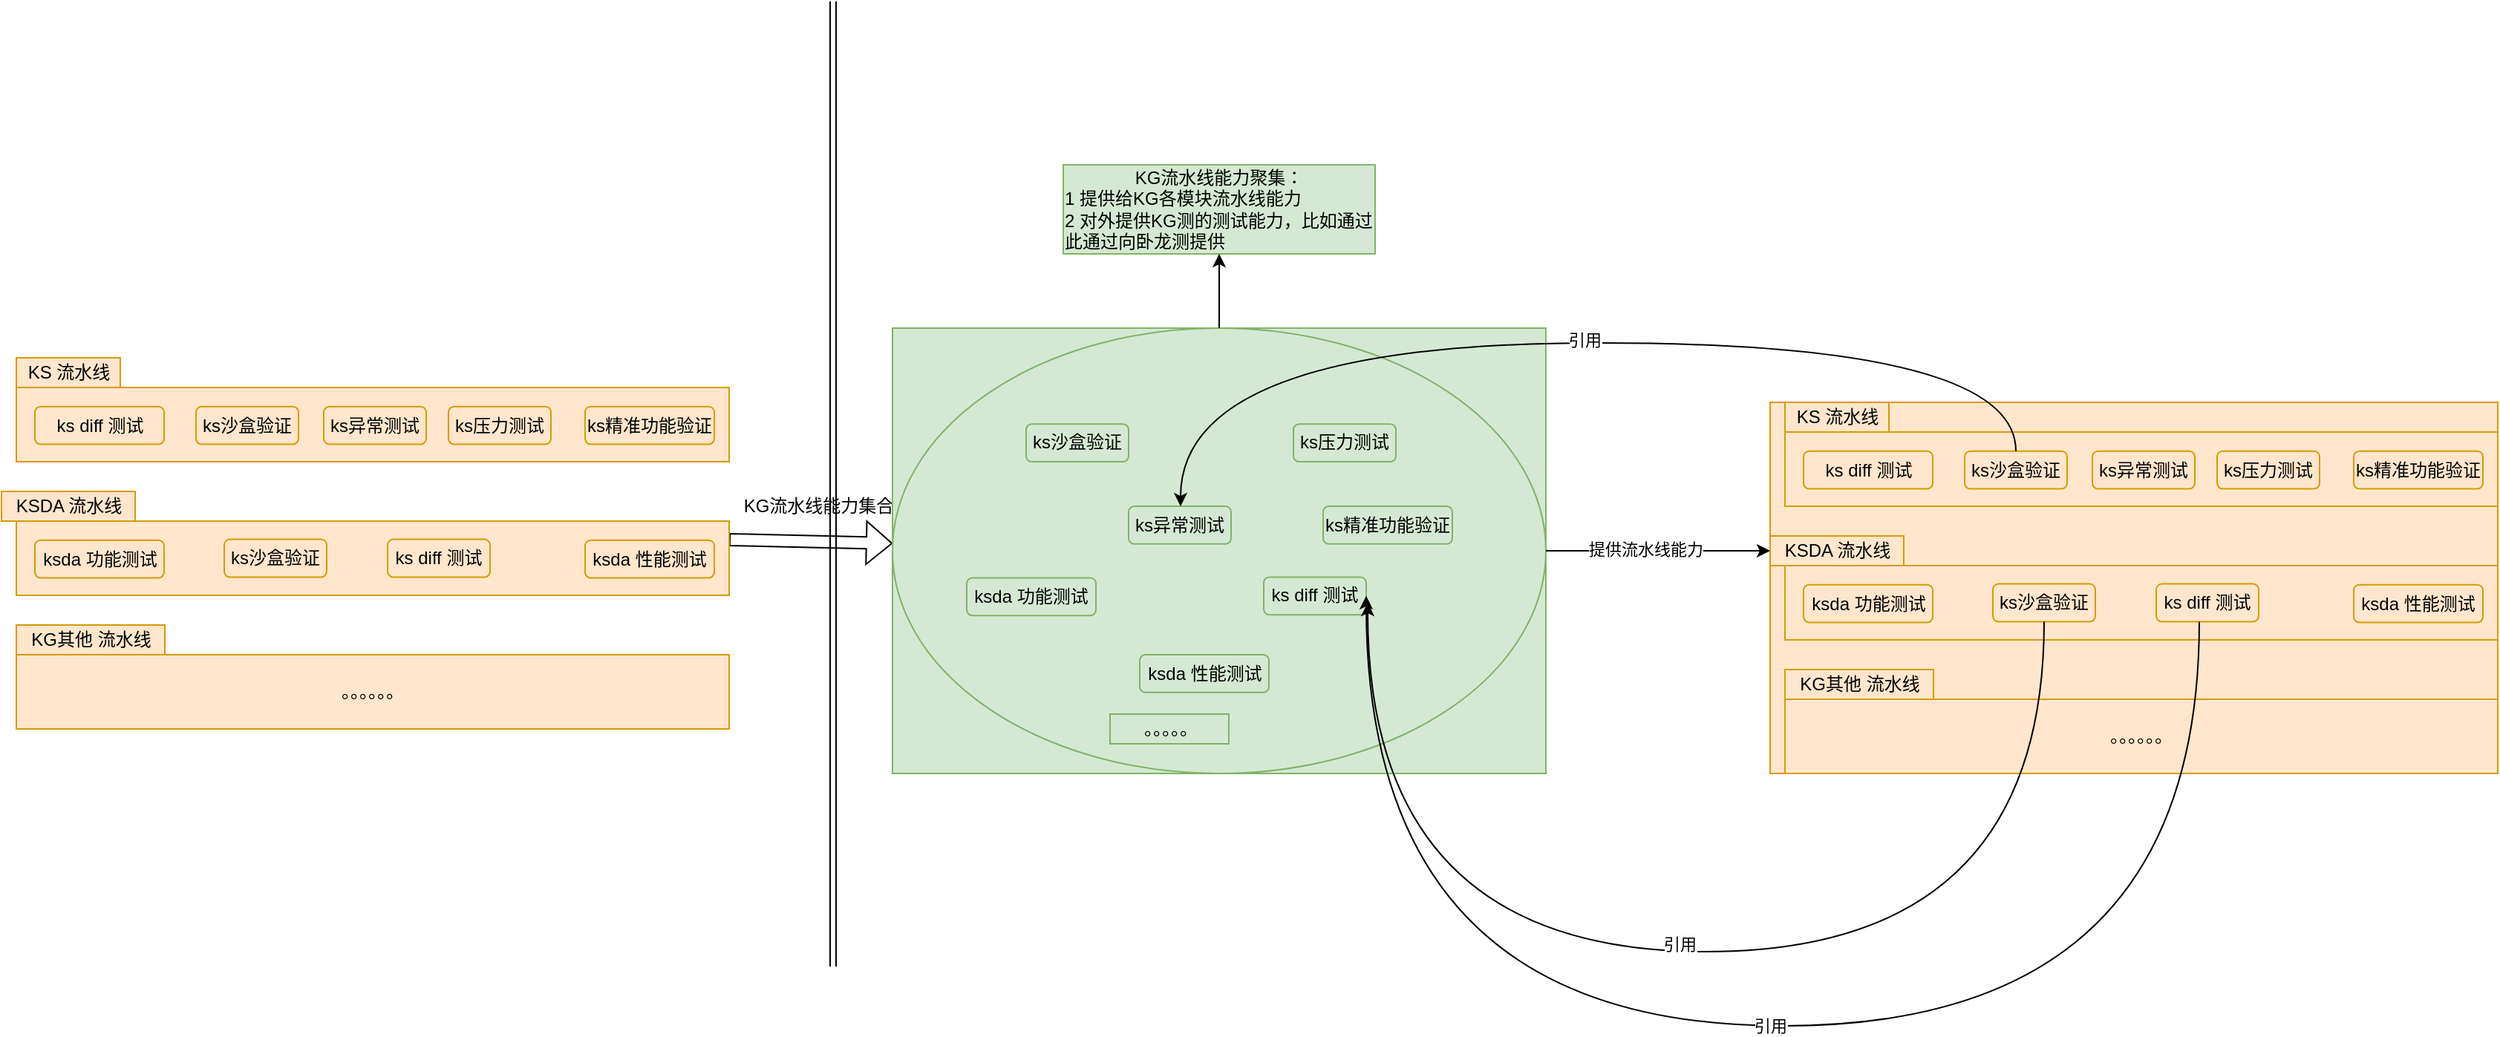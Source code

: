 <mxfile version="17.5.0" type="github">
  <diagram id="0w51vXMNxNr4oueCbIn2" name="Page-1">
    <mxGraphModel dx="1426" dy="737" grid="1" gridSize="10" guides="1" tooltips="1" connect="1" arrows="1" fold="1" page="1" pageScale="1" pageWidth="827" pageHeight="1169" math="0" shadow="0">
      <root>
        <mxCell id="0" />
        <mxCell id="1" parent="0" />
        <mxCell id="GgnKUjVVI10d0pknX_XY-32" value="。。。。。。" style="rounded=0;whiteSpace=wrap;html=1;fillColor=#ffe6cc;strokeColor=#d79b00;container=0;" vertex="1" parent="1">
          <mxGeometry x="60" y="470" width="480" height="50" as="geometry" />
        </mxCell>
        <mxCell id="GgnKUjVVI10d0pknX_XY-38" value="KG其他 流水线" style="text;html=1;align=center;verticalAlign=middle;resizable=0;points=[];autosize=1;strokeColor=#d79b00;fillColor=#ffe6cc;" vertex="1" parent="1">
          <mxGeometry x="60" y="450" width="100" height="20" as="geometry" />
        </mxCell>
        <mxCell id="GgnKUjVVI10d0pknX_XY-39" value="" style="shape=link;html=1;rounded=0;" edge="1" parent="1">
          <mxGeometry width="100" relative="1" as="geometry">
            <mxPoint x="610" y="30" as="sourcePoint" />
            <mxPoint x="610" y="680" as="targetPoint" />
          </mxGeometry>
        </mxCell>
        <mxCell id="GgnKUjVVI10d0pknX_XY-40" value="" style="shape=flexArrow;endArrow=classic;html=1;rounded=0;exitX=1;exitY=0.25;exitDx=0;exitDy=0;width=8;endSize=5.4;" edge="1" parent="1" source="GgnKUjVVI10d0pknX_XY-2" target="GgnKUjVVI10d0pknX_XY-41">
          <mxGeometry width="50" height="50" relative="1" as="geometry">
            <mxPoint x="560" y="394.5" as="sourcePoint" />
            <mxPoint x="690" y="394.5" as="targetPoint" />
          </mxGeometry>
        </mxCell>
        <mxCell id="GgnKUjVVI10d0pknX_XY-42" value="KG流水线能力集合" style="text;html=1;align=center;verticalAlign=middle;resizable=0;points=[];autosize=1;strokeColor=none;fillColor=none;" vertex="1" parent="1">
          <mxGeometry x="540" y="360" width="120" height="20" as="geometry" />
        </mxCell>
        <mxCell id="GgnKUjVVI10d0pknX_XY-2" value="" style="rounded=0;whiteSpace=wrap;html=1;fillColor=#ffe6cc;strokeColor=#d79b00;container=0;" vertex="1" parent="1">
          <mxGeometry x="60" y="380" width="480" height="50" as="geometry" />
        </mxCell>
        <mxCell id="GgnKUjVVI10d0pknX_XY-7" value="ksda 性能测试" style="rounded=1;whiteSpace=wrap;html=1;fillColor=#ffe6cc;strokeColor=#d79b00;container=0;flipH=1;" vertex="1" parent="1">
          <mxGeometry x="443" y="392.821" width="87" height="25.389" as="geometry" />
        </mxCell>
        <mxCell id="GgnKUjVVI10d0pknX_XY-8" value="ks diff 测试" style="rounded=1;whiteSpace=wrap;html=1;fillColor=#ffe6cc;strokeColor=#d79b00;container=0;flipH=1;" vertex="1" parent="1">
          <mxGeometry x="310" y="392.31" width="69" height="25.389" as="geometry" />
        </mxCell>
        <mxCell id="GgnKUjVVI10d0pknX_XY-10" value="ks沙盒验证" style="rounded=1;whiteSpace=wrap;html=1;fillColor=#ffe6cc;strokeColor=#d79b00;container=0;flipH=1;" vertex="1" parent="1">
          <mxGeometry x="200" y="392.309" width="69" height="25.389" as="geometry" />
        </mxCell>
        <mxCell id="GgnKUjVVI10d0pknX_XY-11" value="ksda 功能测试" style="rounded=1;whiteSpace=wrap;html=1;fillColor=#ffe6cc;strokeColor=#d79b00;container=0;flipH=1;" vertex="1" parent="1">
          <mxGeometry x="72.5" y="392.819" width="87" height="25.389" as="geometry" />
        </mxCell>
        <mxCell id="GgnKUjVVI10d0pknX_XY-21" value="KSDA 流水线" style="text;html=1;align=center;verticalAlign=middle;resizable=0;points=[];autosize=1;strokeColor=#d79b00;fillColor=#ffe6cc;" vertex="1" parent="1">
          <mxGeometry x="50" y="360" width="90" height="20" as="geometry" />
        </mxCell>
        <mxCell id="GgnKUjVVI10d0pknX_XY-24" value="" style="rounded=0;whiteSpace=wrap;html=1;fillColor=#ffe6cc;strokeColor=#d79b00;container=0;" vertex="1" parent="1">
          <mxGeometry x="60" y="290" width="480" height="50" as="geometry" />
        </mxCell>
        <mxCell id="GgnKUjVVI10d0pknX_XY-25" value="ks精准功能验证" style="rounded=1;whiteSpace=wrap;html=1;fillColor=#ffe6cc;strokeColor=#d79b00;container=0;flipH=1;" vertex="1" parent="1">
          <mxGeometry x="443" y="302.821" width="87" height="25.389" as="geometry" />
        </mxCell>
        <mxCell id="GgnKUjVVI10d0pknX_XY-26" value="ks压力测试" style="rounded=1;whiteSpace=wrap;html=1;fillColor=#ffe6cc;strokeColor=#d79b00;container=0;flipH=1;" vertex="1" parent="1">
          <mxGeometry x="351" y="302.82" width="69" height="25.389" as="geometry" />
        </mxCell>
        <mxCell id="GgnKUjVVI10d0pknX_XY-27" value="ks异常测试" style="rounded=1;whiteSpace=wrap;html=1;fillColor=#ffe6cc;strokeColor=#d79b00;container=0;flipH=1;" vertex="1" parent="1">
          <mxGeometry x="267" y="302.821" width="69" height="25.389" as="geometry" />
        </mxCell>
        <mxCell id="GgnKUjVVI10d0pknX_XY-28" value="ks沙盒验证" style="rounded=1;whiteSpace=wrap;html=1;fillColor=#ffe6cc;strokeColor=#d79b00;container=0;flipH=1;" vertex="1" parent="1">
          <mxGeometry x="181" y="302.819" width="69" height="25.389" as="geometry" />
        </mxCell>
        <mxCell id="GgnKUjVVI10d0pknX_XY-29" value="ks diff 测试" style="rounded=1;whiteSpace=wrap;html=1;fillColor=#ffe6cc;strokeColor=#d79b00;container=0;flipH=1;" vertex="1" parent="1">
          <mxGeometry x="72.5" y="302.819" width="87" height="25.389" as="geometry" />
        </mxCell>
        <mxCell id="GgnKUjVVI10d0pknX_XY-30" value="KS 流水线" style="text;html=1;align=center;verticalAlign=middle;resizable=0;points=[];autosize=1;strokeColor=#d79b00;fillColor=#ffe6cc;" vertex="1" parent="1">
          <mxGeometry x="60" y="270" width="70" height="20" as="geometry" />
        </mxCell>
        <mxCell id="GgnKUjVVI10d0pknX_XY-57" value="" style="group;fillColor=#d5e8d4;strokeColor=#82b366;" vertex="1" connectable="0" parent="1">
          <mxGeometry x="650" y="250" width="440" height="300" as="geometry" />
        </mxCell>
        <mxCell id="GgnKUjVVI10d0pknX_XY-41" value="" style="ellipse;whiteSpace=wrap;html=1;fillColor=#d5e8d4;strokeColor=#82b366;" vertex="1" parent="GgnKUjVVI10d0pknX_XY-57">
          <mxGeometry width="440" height="300" as="geometry" />
        </mxCell>
        <mxCell id="GgnKUjVVI10d0pknX_XY-44" value="ksda 性能测试" style="rounded=1;whiteSpace=wrap;html=1;fillColor=#d5e8d4;strokeColor=#82b366;container=0;flipH=1;" vertex="1" parent="GgnKUjVVI10d0pknX_XY-57">
          <mxGeometry x="166.5" y="220.001" width="87" height="25.389" as="geometry" />
        </mxCell>
        <mxCell id="GgnKUjVVI10d0pknX_XY-45" value="ks diff 测试" style="rounded=1;whiteSpace=wrap;html=1;fillColor=#d5e8d4;strokeColor=#82b366;container=0;flipH=1;" vertex="1" parent="GgnKUjVVI10d0pknX_XY-57">
          <mxGeometry x="250" y="167.7" width="69" height="25.389" as="geometry" />
        </mxCell>
        <mxCell id="GgnKUjVVI10d0pknX_XY-47" value="ksda 功能测试" style="rounded=1;whiteSpace=wrap;html=1;fillColor=#d5e8d4;strokeColor=#82b366;container=0;flipH=1;" vertex="1" parent="GgnKUjVVI10d0pknX_XY-57">
          <mxGeometry x="50" y="168.209" width="87" height="25.389" as="geometry" />
        </mxCell>
        <mxCell id="GgnKUjVVI10d0pknX_XY-48" value="ks精准功能验证" style="rounded=1;whiteSpace=wrap;html=1;fillColor=#d5e8d4;strokeColor=#82b366;container=0;flipH=1;" vertex="1" parent="GgnKUjVVI10d0pknX_XY-57">
          <mxGeometry x="290" y="120.001" width="87" height="25.389" as="geometry" />
        </mxCell>
        <mxCell id="GgnKUjVVI10d0pknX_XY-49" value="ks压力测试" style="rounded=1;whiteSpace=wrap;html=1;fillColor=#d5e8d4;strokeColor=#82b366;container=0;flipH=1;" vertex="1" parent="GgnKUjVVI10d0pknX_XY-57">
          <mxGeometry x="270" y="64.61" width="69" height="25.389" as="geometry" />
        </mxCell>
        <mxCell id="GgnKUjVVI10d0pknX_XY-50" value="ks异常测试" style="rounded=1;whiteSpace=wrap;html=1;fillColor=#d5e8d4;strokeColor=#82b366;container=0;flipH=1;" vertex="1" parent="GgnKUjVVI10d0pknX_XY-57">
          <mxGeometry x="159" y="120.001" width="69" height="25.389" as="geometry" />
        </mxCell>
        <mxCell id="GgnKUjVVI10d0pknX_XY-51" value="ks沙盒验证" style="rounded=1;whiteSpace=wrap;html=1;fillColor=#d5e8d4;strokeColor=#82b366;container=0;flipH=1;" vertex="1" parent="GgnKUjVVI10d0pknX_XY-57">
          <mxGeometry x="90" y="64.609" width="69" height="25.389" as="geometry" />
        </mxCell>
        <mxCell id="GgnKUjVVI10d0pknX_XY-56" value="。。。。。" style="text;html=1;align=center;verticalAlign=middle;resizable=0;points=[];autosize=1;strokeColor=#82b366;fillColor=#d5e8d4;" vertex="1" parent="GgnKUjVVI10d0pknX_XY-57">
          <mxGeometry x="146.5" y="260" width="80" height="20" as="geometry" />
        </mxCell>
        <mxCell id="GgnKUjVVI10d0pknX_XY-74" value="" style="group;fillColor=#ffe6cc;strokeColor=#d79b00;" vertex="1" connectable="0" parent="1">
          <mxGeometry x="1241" y="300" width="490" height="250" as="geometry" />
        </mxCell>
        <mxCell id="GgnKUjVVI10d0pknX_XY-59" value="。。。。。。" style="rounded=0;whiteSpace=wrap;html=1;fillColor=#ffe6cc;strokeColor=#d79b00;container=0;" vertex="1" parent="GgnKUjVVI10d0pknX_XY-74">
          <mxGeometry x="10" y="200" width="480" height="50" as="geometry" />
        </mxCell>
        <mxCell id="GgnKUjVVI10d0pknX_XY-60" value="KG其他 流水线" style="text;html=1;align=center;verticalAlign=middle;resizable=0;points=[];autosize=1;strokeColor=#d79b00;fillColor=#ffe6cc;" vertex="1" parent="GgnKUjVVI10d0pknX_XY-74">
          <mxGeometry x="10" y="180" width="100" height="20" as="geometry" />
        </mxCell>
        <mxCell id="GgnKUjVVI10d0pknX_XY-61" value="" style="rounded=0;whiteSpace=wrap;html=1;fillColor=#ffe6cc;strokeColor=#d79b00;container=0;" vertex="1" parent="GgnKUjVVI10d0pknX_XY-74">
          <mxGeometry x="10" y="110" width="480" height="50" as="geometry" />
        </mxCell>
        <mxCell id="GgnKUjVVI10d0pknX_XY-62" value="ksda 性能测试" style="rounded=1;whiteSpace=wrap;html=1;fillColor=#ffe6cc;strokeColor=#d79b00;container=0;flipH=1;" vertex="1" parent="GgnKUjVVI10d0pknX_XY-74">
          <mxGeometry x="393" y="122.821" width="87" height="25.389" as="geometry" />
        </mxCell>
        <mxCell id="GgnKUjVVI10d0pknX_XY-63" value="ks diff 测试" style="rounded=1;whiteSpace=wrap;html=1;fillColor=#ffe6cc;strokeColor=#d79b00;container=0;flipH=1;" vertex="1" parent="GgnKUjVVI10d0pknX_XY-74">
          <mxGeometry x="260" y="122.31" width="69" height="25.389" as="geometry" />
        </mxCell>
        <mxCell id="GgnKUjVVI10d0pknX_XY-64" value="ks沙盒验证" style="rounded=1;whiteSpace=wrap;html=1;fillColor=#ffe6cc;strokeColor=#d79b00;container=0;flipH=1;" vertex="1" parent="GgnKUjVVI10d0pknX_XY-74">
          <mxGeometry x="150" y="122.309" width="69" height="25.389" as="geometry" />
        </mxCell>
        <mxCell id="GgnKUjVVI10d0pknX_XY-65" value="ksda 功能测试" style="rounded=1;whiteSpace=wrap;html=1;fillColor=#ffe6cc;strokeColor=#d79b00;container=0;flipH=1;" vertex="1" parent="GgnKUjVVI10d0pknX_XY-74">
          <mxGeometry x="22.5" y="122.819" width="87" height="25.389" as="geometry" />
        </mxCell>
        <mxCell id="GgnKUjVVI10d0pknX_XY-66" value="KSDA 流水线" style="text;html=1;align=center;verticalAlign=middle;resizable=0;points=[];autosize=1;strokeColor=#d79b00;fillColor=#ffe6cc;" vertex="1" parent="GgnKUjVVI10d0pknX_XY-74">
          <mxGeometry y="90" width="90" height="20" as="geometry" />
        </mxCell>
        <mxCell id="GgnKUjVVI10d0pknX_XY-67" value="" style="rounded=0;whiteSpace=wrap;html=1;fillColor=#ffe6cc;strokeColor=#d79b00;container=0;" vertex="1" parent="GgnKUjVVI10d0pknX_XY-74">
          <mxGeometry x="10" y="20" width="480" height="50" as="geometry" />
        </mxCell>
        <mxCell id="GgnKUjVVI10d0pknX_XY-68" value="ks精准功能验证" style="rounded=1;whiteSpace=wrap;html=1;fillColor=#ffe6cc;strokeColor=#d79b00;container=0;flipH=1;" vertex="1" parent="GgnKUjVVI10d0pknX_XY-74">
          <mxGeometry x="393" y="32.821" width="87" height="25.389" as="geometry" />
        </mxCell>
        <mxCell id="GgnKUjVVI10d0pknX_XY-69" value="ks压力测试" style="rounded=1;whiteSpace=wrap;html=1;fillColor=#ffe6cc;strokeColor=#d79b00;container=0;flipH=1;" vertex="1" parent="GgnKUjVVI10d0pknX_XY-74">
          <mxGeometry x="301" y="32.82" width="69" height="25.389" as="geometry" />
        </mxCell>
        <mxCell id="GgnKUjVVI10d0pknX_XY-70" value="ks异常测试" style="rounded=1;whiteSpace=wrap;html=1;fillColor=#ffe6cc;strokeColor=#d79b00;container=0;flipH=1;" vertex="1" parent="GgnKUjVVI10d0pknX_XY-74">
          <mxGeometry x="217" y="32.821" width="69" height="25.389" as="geometry" />
        </mxCell>
        <mxCell id="GgnKUjVVI10d0pknX_XY-71" value="ks沙盒验证" style="rounded=1;whiteSpace=wrap;html=1;fillColor=#ffe6cc;strokeColor=#d79b00;container=0;flipH=1;" vertex="1" parent="GgnKUjVVI10d0pknX_XY-74">
          <mxGeometry x="131" y="32.819" width="69" height="25.389" as="geometry" />
        </mxCell>
        <mxCell id="GgnKUjVVI10d0pknX_XY-72" value="ks diff 测试" style="rounded=1;whiteSpace=wrap;html=1;fillColor=#ffe6cc;strokeColor=#d79b00;container=0;flipH=1;" vertex="1" parent="GgnKUjVVI10d0pknX_XY-74">
          <mxGeometry x="22.5" y="32.819" width="87" height="25.389" as="geometry" />
        </mxCell>
        <mxCell id="GgnKUjVVI10d0pknX_XY-73" value="KS 流水线" style="text;html=1;align=center;verticalAlign=middle;resizable=0;points=[];autosize=1;strokeColor=#d79b00;fillColor=#ffe6cc;" vertex="1" parent="GgnKUjVVI10d0pknX_XY-74">
          <mxGeometry x="10" width="70" height="20" as="geometry" />
        </mxCell>
        <mxCell id="GgnKUjVVI10d0pknX_XY-76" value="" style="edgeStyle=orthogonalEdgeStyle;rounded=0;orthogonalLoop=1;jettySize=auto;html=1;" edge="1" parent="1" source="GgnKUjVVI10d0pknX_XY-41" target="GgnKUjVVI10d0pknX_XY-66">
          <mxGeometry relative="1" as="geometry" />
        </mxCell>
        <mxCell id="GgnKUjVVI10d0pknX_XY-77" value="提供流水线能力" style="edgeLabel;html=1;align=center;verticalAlign=middle;resizable=0;points=[];" vertex="1" connectable="0" parent="GgnKUjVVI10d0pknX_XY-76">
          <mxGeometry x="-0.111" y="1" relative="1" as="geometry">
            <mxPoint as="offset" />
          </mxGeometry>
        </mxCell>
        <mxCell id="GgnKUjVVI10d0pknX_XY-78" value="引用" style="edgeStyle=orthogonalEdgeStyle;rounded=0;orthogonalLoop=1;jettySize=auto;html=1;entryX=1;entryY=0.5;entryDx=0;entryDy=0;curved=1;" edge="1" parent="1" source="GgnKUjVVI10d0pknX_XY-63" target="GgnKUjVVI10d0pknX_XY-45">
          <mxGeometry relative="1" as="geometry">
            <Array as="points">
              <mxPoint x="1530" y="720" />
              <mxPoint x="969" y="720" />
            </Array>
          </mxGeometry>
        </mxCell>
        <mxCell id="GgnKUjVVI10d0pknX_XY-79" style="edgeStyle=orthogonalEdgeStyle;curved=1;rounded=0;orthogonalLoop=1;jettySize=auto;html=1;" edge="1" parent="1" source="GgnKUjVVI10d0pknX_XY-64">
          <mxGeometry relative="1" as="geometry">
            <mxPoint x="970" y="435.004" as="targetPoint" />
            <Array as="points">
              <mxPoint x="1426" y="670" />
              <mxPoint x="970" y="670" />
            </Array>
          </mxGeometry>
        </mxCell>
        <mxCell id="GgnKUjVVI10d0pknX_XY-82" value="引用" style="edgeLabel;html=1;align=center;verticalAlign=middle;resizable=0;points=[];" vertex="1" connectable="0" parent="GgnKUjVVI10d0pknX_XY-79">
          <mxGeometry x="0.027" y="-5" relative="1" as="geometry">
            <mxPoint as="offset" />
          </mxGeometry>
        </mxCell>
        <mxCell id="GgnKUjVVI10d0pknX_XY-80" style="edgeStyle=orthogonalEdgeStyle;curved=1;rounded=0;orthogonalLoop=1;jettySize=auto;html=1;" edge="1" parent="1" source="GgnKUjVVI10d0pknX_XY-71" target="GgnKUjVVI10d0pknX_XY-50">
          <mxGeometry relative="1" as="geometry">
            <Array as="points">
              <mxPoint x="1407" y="260" />
              <mxPoint x="844" y="260" />
            </Array>
          </mxGeometry>
        </mxCell>
        <mxCell id="GgnKUjVVI10d0pknX_XY-81" value="引用" style="edgeLabel;html=1;align=center;verticalAlign=middle;resizable=0;points=[];" vertex="1" connectable="0" parent="GgnKUjVVI10d0pknX_XY-80">
          <mxGeometry x="-0.023" y="-2" relative="1" as="geometry">
            <mxPoint as="offset" />
          </mxGeometry>
        </mxCell>
        <mxCell id="GgnKUjVVI10d0pknX_XY-83" value="KG流水线能力聚集：&lt;br&gt;&lt;div style=&quot;text-align: left&quot;&gt;&lt;span&gt;1 提供给KG各模块流水线能力&lt;/span&gt;&lt;/div&gt;&lt;div style=&quot;text-align: left&quot;&gt;&lt;span&gt;2 对外提供KG测的测试能力，比如通过此通过向卧龙测提供&lt;/span&gt;&lt;/div&gt;" style="whiteSpace=wrap;html=1;fillColor=#d5e8d4;strokeColor=#82b366;" vertex="1" parent="1">
          <mxGeometry x="765" y="140" width="210" height="60" as="geometry" />
        </mxCell>
        <mxCell id="GgnKUjVVI10d0pknX_XY-84" value="" style="edgeStyle=orthogonalEdgeStyle;curved=1;rounded=0;orthogonalLoop=1;jettySize=auto;html=1;" edge="1" parent="1" source="GgnKUjVVI10d0pknX_XY-41" target="GgnKUjVVI10d0pknX_XY-83">
          <mxGeometry relative="1" as="geometry" />
        </mxCell>
      </root>
    </mxGraphModel>
  </diagram>
</mxfile>
